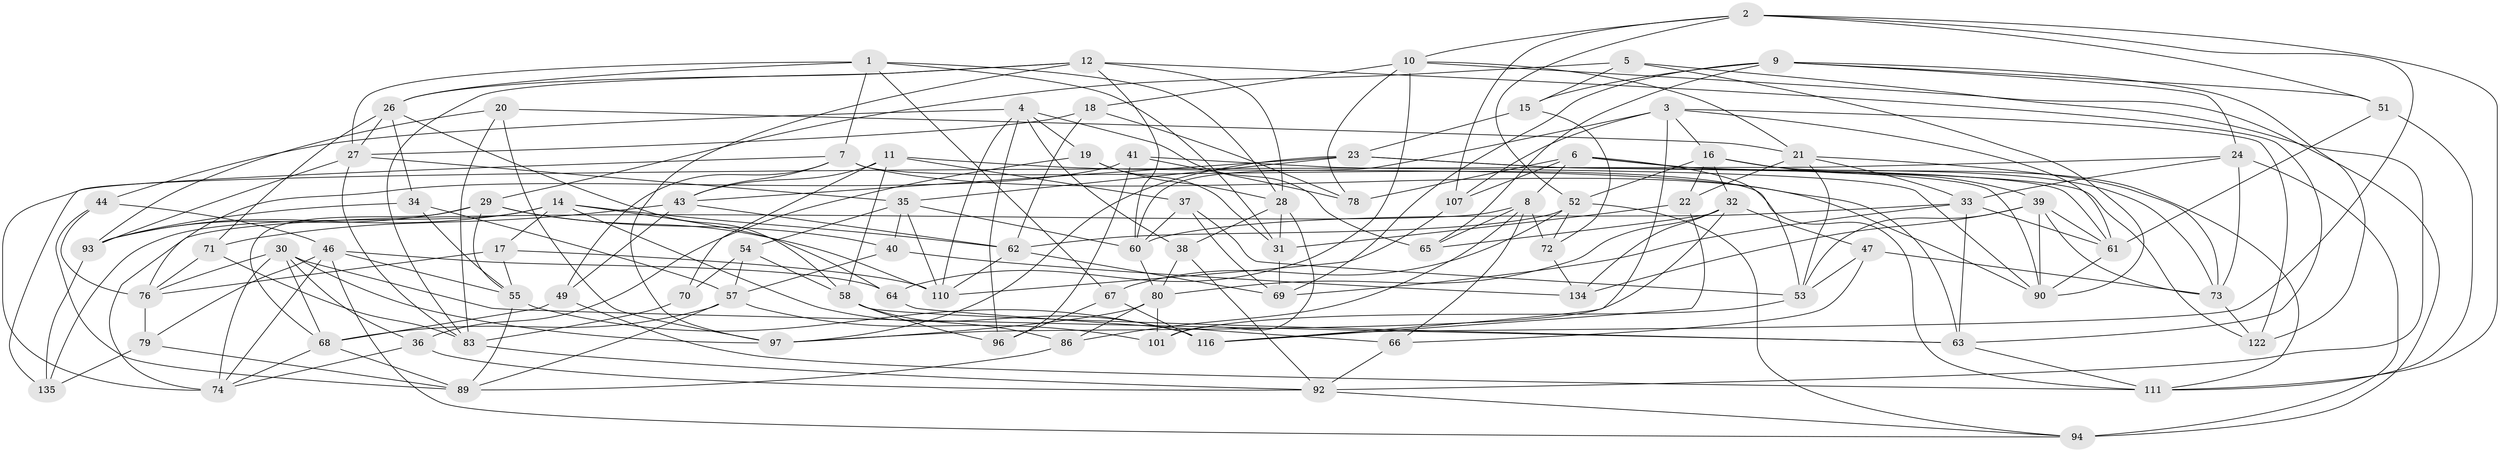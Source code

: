 // Generated by graph-tools (version 1.1) at 2025/24/03/03/25 07:24:25]
// undirected, 87 vertices, 224 edges
graph export_dot {
graph [start="1"]
  node [color=gray90,style=filled];
  1 [super="+42"];
  2 [super="+99"];
  3 [super="+25"];
  4 [super="+139"];
  5;
  6 [super="+13"];
  7 [super="+95"];
  8 [super="+129"];
  9 [super="+59"];
  10 [super="+48"];
  11 [super="+128"];
  12 [super="+131"];
  14 [super="+84"];
  15;
  16 [super="+56"];
  17;
  18;
  19;
  20;
  21 [super="+45"];
  22;
  23 [super="+119"];
  24 [super="+100"];
  26 [super="+98"];
  27 [super="+109"];
  28 [super="+87"];
  29 [super="+88"];
  30 [super="+136"];
  31 [super="+130"];
  32 [super="+117"];
  33 [super="+137"];
  34;
  35 [super="+108"];
  36;
  37;
  38;
  39 [super="+50"];
  40;
  41;
  43 [super="+113"];
  44;
  46 [super="+81"];
  47;
  49;
  51;
  52 [super="+132"];
  53 [super="+103"];
  54;
  55 [super="+102"];
  57 [super="+121"];
  58 [super="+77"];
  60 [super="+120"];
  61 [super="+124"];
  62 [super="+115"];
  63 [super="+91"];
  64;
  65;
  66;
  67;
  68 [super="+75"];
  69 [super="+85"];
  70;
  71;
  72;
  73 [super="+123"];
  74 [super="+126"];
  76 [super="+82"];
  78;
  79;
  80 [super="+112"];
  83 [super="+127"];
  86;
  89 [super="+105"];
  90 [super="+118"];
  92 [super="+125"];
  93 [super="+114"];
  94 [super="+106"];
  96;
  97 [super="+104"];
  101;
  107;
  110 [super="+140"];
  111 [super="+138"];
  116 [super="+133"];
  122;
  134;
  135;
  1 -- 28;
  1 -- 31;
  1 -- 26;
  1 -- 67;
  1 -- 7;
  1 -- 27;
  2 -- 10;
  2 -- 107;
  2 -- 111;
  2 -- 116;
  2 -- 51;
  2 -- 52;
  3 -- 122;
  3 -- 60;
  3 -- 16;
  3 -- 107;
  3 -- 61;
  3 -- 116;
  4 -- 96;
  4 -- 65;
  4 -- 38;
  4 -- 19;
  4 -- 44;
  4 -- 110;
  5 -- 15;
  5 -- 92;
  5 -- 90;
  5 -- 29;
  6 -- 90;
  6 -- 107;
  6 -- 8;
  6 -- 78;
  6 -- 73;
  6 -- 53;
  7 -- 111;
  7 -- 74;
  7 -- 49;
  7 -- 90;
  7 -- 43;
  8 -- 65;
  8 -- 72;
  8 -- 66;
  8 -- 86;
  8 -- 74;
  9 -- 51;
  9 -- 15;
  9 -- 65;
  9 -- 122;
  9 -- 24;
  9 -- 69;
  10 -- 64;
  10 -- 78;
  10 -- 18;
  10 -- 21;
  10 -- 94;
  11 -- 70 [weight=2];
  11 -- 43;
  11 -- 58;
  11 -- 37;
  11 -- 63;
  12 -- 26;
  12 -- 60;
  12 -- 97;
  12 -- 83;
  12 -- 28;
  12 -- 63;
  14 -- 62;
  14 -- 64;
  14 -- 93;
  14 -- 17;
  14 -- 135;
  14 -- 116;
  15 -- 72;
  15 -- 23;
  16 -- 22;
  16 -- 52;
  16 -- 32;
  16 -- 111;
  16 -- 39;
  17 -- 110;
  17 -- 76;
  17 -- 55;
  18 -- 78;
  18 -- 27;
  18 -- 62;
  19 -- 36;
  19 -- 28;
  19 -- 31;
  20 -- 93;
  20 -- 83;
  20 -- 21;
  20 -- 97;
  21 -- 22;
  21 -- 33;
  21 -- 53;
  21 -- 73;
  22 -- 31;
  22 -- 116;
  23 -- 97;
  23 -- 122;
  23 -- 35;
  23 -- 61;
  23 -- 43;
  24 -- 94 [weight=2];
  24 -- 33;
  24 -- 73;
  24 -- 135;
  26 -- 71;
  26 -- 27;
  26 -- 34;
  26 -- 58;
  27 -- 83;
  27 -- 35;
  27 -- 93;
  28 -- 38;
  28 -- 101;
  28 -- 31;
  29 -- 40;
  29 -- 55;
  29 -- 68;
  29 -- 93;
  29 -- 110;
  30 -- 74;
  30 -- 76;
  30 -- 36;
  30 -- 68;
  30 -- 63;
  30 -- 97;
  31 -- 69 [weight=2];
  32 -- 65;
  32 -- 134;
  32 -- 47;
  32 -- 80;
  32 -- 97;
  33 -- 69;
  33 -- 63;
  33 -- 60;
  33 -- 61;
  34 -- 55;
  34 -- 57;
  34 -- 93;
  35 -- 110;
  35 -- 60;
  35 -- 40;
  35 -- 54;
  36 -- 74;
  36 -- 92;
  37 -- 53;
  37 -- 60;
  37 -- 69;
  38 -- 92;
  38 -- 80;
  39 -- 134;
  39 -- 73;
  39 -- 90;
  39 -- 53;
  39 -- 61;
  40 -- 134;
  40 -- 57;
  41 -- 96;
  41 -- 78;
  41 -- 90;
  41 -- 76;
  43 -- 71;
  43 -- 49;
  43 -- 62;
  44 -- 89;
  44 -- 76;
  44 -- 46;
  46 -- 79;
  46 -- 94;
  46 -- 64;
  46 -- 55;
  46 -- 74;
  47 -- 66;
  47 -- 73;
  47 -- 53;
  49 -- 111;
  49 -- 68;
  51 -- 111;
  51 -- 61;
  52 -- 72;
  52 -- 67;
  52 -- 94;
  52 -- 62;
  53 -- 101;
  54 -- 70;
  54 -- 58;
  54 -- 57;
  55 -- 116;
  55 -- 89;
  57 -- 89;
  57 -- 101;
  57 -- 68;
  58 -- 86;
  58 -- 96;
  58 -- 63;
  60 -- 80;
  61 -- 90;
  62 -- 110;
  62 -- 69;
  63 -- 111;
  64 -- 66;
  66 -- 92;
  67 -- 96;
  67 -- 116;
  68 -- 74;
  68 -- 89;
  70 -- 83;
  71 -- 76;
  71 -- 83;
  72 -- 134;
  73 -- 122;
  76 -- 79;
  79 -- 135;
  79 -- 89;
  80 -- 97;
  80 -- 101;
  80 -- 86;
  83 -- 92;
  86 -- 89;
  92 -- 94;
  93 -- 135;
  107 -- 110;
}

